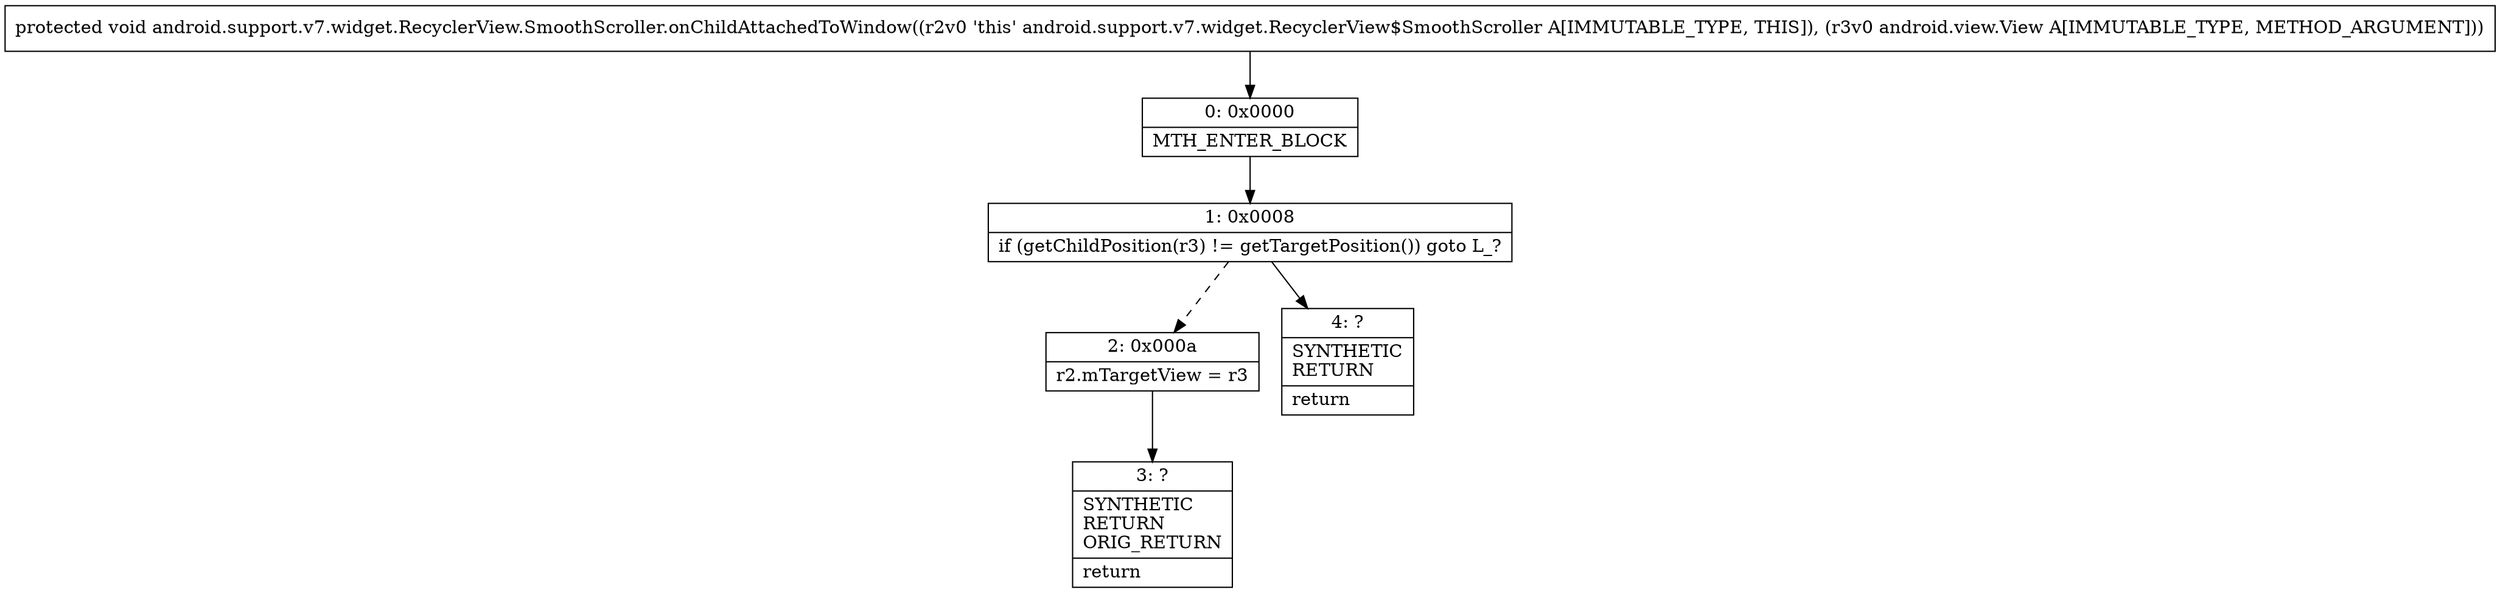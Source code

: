 digraph "CFG forandroid.support.v7.widget.RecyclerView.SmoothScroller.onChildAttachedToWindow(Landroid\/view\/View;)V" {
Node_0 [shape=record,label="{0\:\ 0x0000|MTH_ENTER_BLOCK\l}"];
Node_1 [shape=record,label="{1\:\ 0x0008|if (getChildPosition(r3) != getTargetPosition()) goto L_?\l}"];
Node_2 [shape=record,label="{2\:\ 0x000a|r2.mTargetView = r3\l}"];
Node_3 [shape=record,label="{3\:\ ?|SYNTHETIC\lRETURN\lORIG_RETURN\l|return\l}"];
Node_4 [shape=record,label="{4\:\ ?|SYNTHETIC\lRETURN\l|return\l}"];
MethodNode[shape=record,label="{protected void android.support.v7.widget.RecyclerView.SmoothScroller.onChildAttachedToWindow((r2v0 'this' android.support.v7.widget.RecyclerView$SmoothScroller A[IMMUTABLE_TYPE, THIS]), (r3v0 android.view.View A[IMMUTABLE_TYPE, METHOD_ARGUMENT])) }"];
MethodNode -> Node_0;
Node_0 -> Node_1;
Node_1 -> Node_2[style=dashed];
Node_1 -> Node_4;
Node_2 -> Node_3;
}

